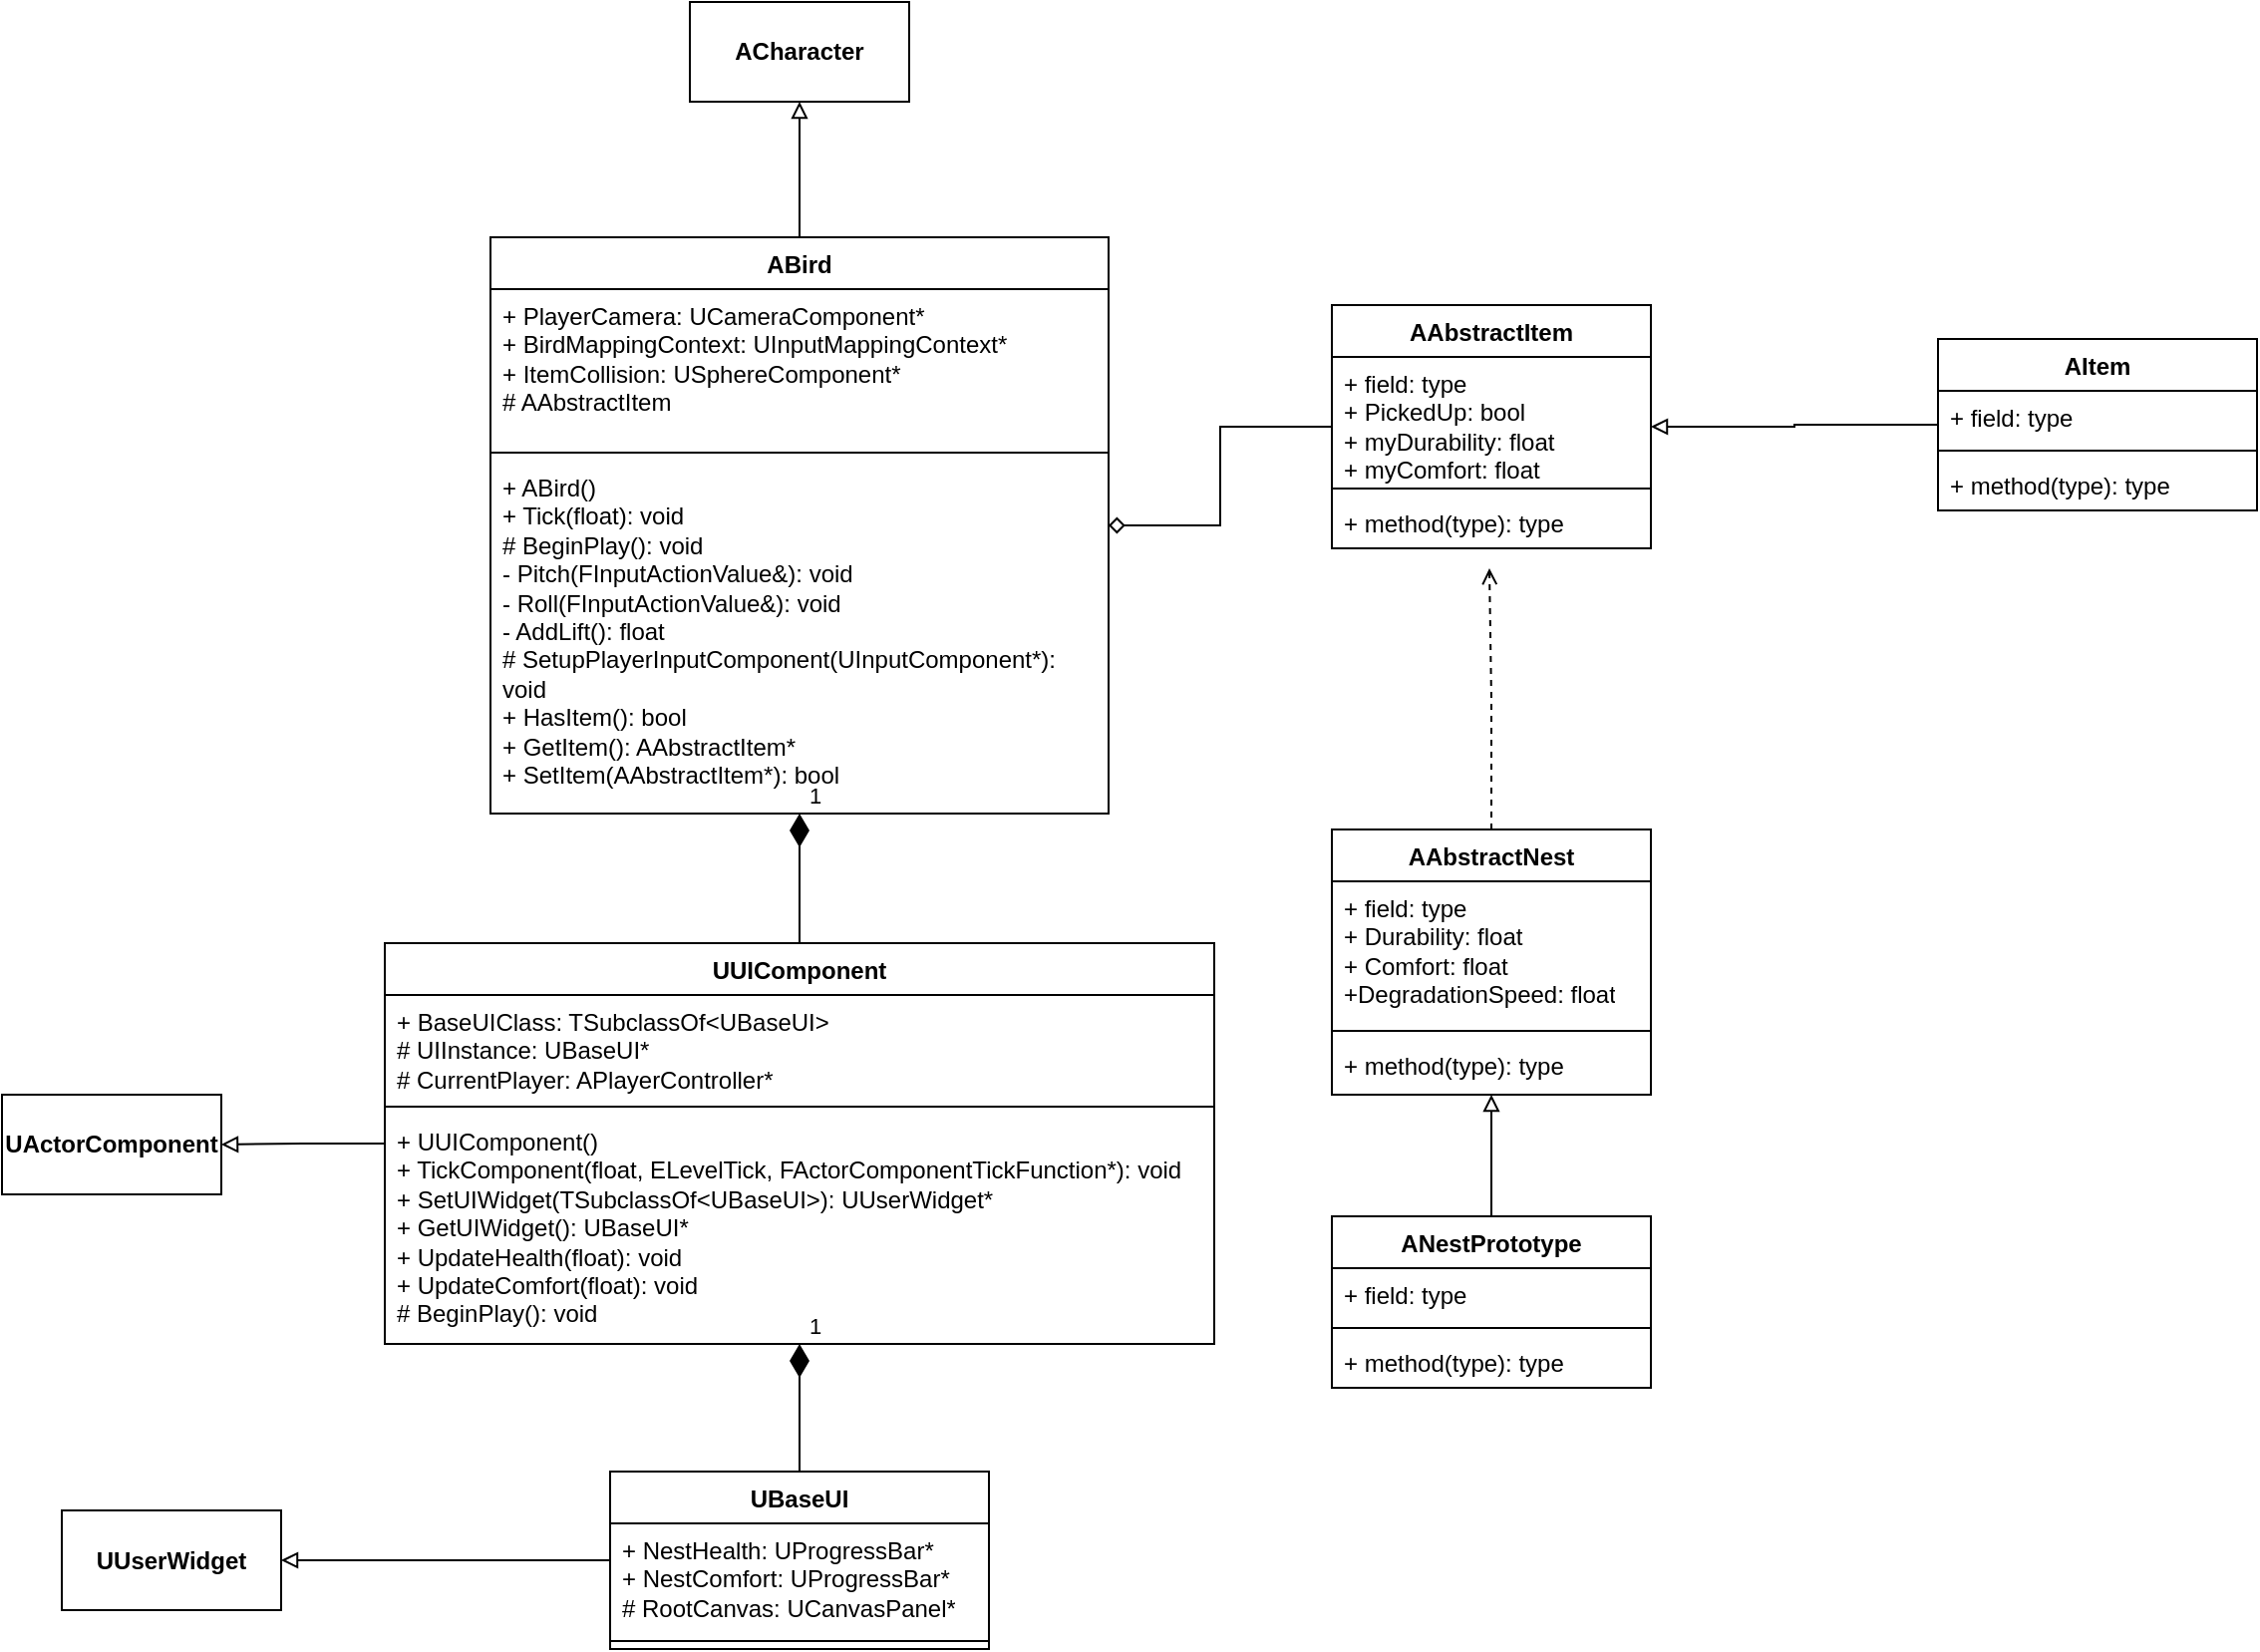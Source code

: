 <mxfile version="24.5.2" type="github">
  <diagram id="C5RBs43oDa-KdzZeNtuy" name="Page-1">
    <mxGraphModel dx="1050" dy="522" grid="0" gridSize="10" guides="1" tooltips="1" connect="1" arrows="1" fold="1" page="1" pageScale="1" pageWidth="827" pageHeight="1169" math="0" shadow="0">
      <root>
        <mxCell id="WIyWlLk6GJQsqaUBKTNV-0" />
        <mxCell id="WIyWlLk6GJQsqaUBKTNV-1" parent="WIyWlLk6GJQsqaUBKTNV-0" />
        <mxCell id="9s3J5k1NbUmUccbUoj_h-1" style="edgeStyle=orthogonalEdgeStyle;rounded=0;orthogonalLoop=1;jettySize=auto;html=1;endArrow=block;endFill=0;" parent="WIyWlLk6GJQsqaUBKTNV-1" source="GQL9yN1Y066BIaTeurnw-0" target="9s3J5k1NbUmUccbUoj_h-0" edge="1">
          <mxGeometry relative="1" as="geometry" />
        </mxCell>
        <mxCell id="9s3J5k1NbUmUccbUoj_h-10" style="edgeStyle=orthogonalEdgeStyle;rounded=0;orthogonalLoop=1;jettySize=auto;html=1;endArrow=none;endFill=0;startArrow=diamond;startFill=0;" parent="WIyWlLk6GJQsqaUBKTNV-1" source="GQL9yN1Y066BIaTeurnw-0" target="9s3J5k1NbUmUccbUoj_h-2" edge="1">
          <mxGeometry relative="1" as="geometry" />
        </mxCell>
        <mxCell id="GQL9yN1Y066BIaTeurnw-0" value="ABird" style="swimlane;fontStyle=1;align=center;verticalAlign=top;childLayout=stackLayout;horizontal=1;startSize=26;horizontalStack=0;resizeParent=1;resizeParentMax=0;resizeLast=0;collapsible=1;marginBottom=0;whiteSpace=wrap;html=1;" parent="WIyWlLk6GJQsqaUBKTNV-1" vertex="1">
          <mxGeometry x="284" y="154" width="310" height="289" as="geometry" />
        </mxCell>
        <mxCell id="GQL9yN1Y066BIaTeurnw-1" value="+ PlayerCamera:&amp;nbsp;UCameraComponent*&lt;div&gt;+ BirdMappingContext: UInputMappingContext*&lt;/div&gt;&lt;div&gt;+ ItemCollision:&amp;nbsp;USphereComponent*&lt;/div&gt;&lt;div&gt;# AAbstractItem&lt;/div&gt;" style="text;strokeColor=none;fillColor=none;align=left;verticalAlign=top;spacingLeft=4;spacingRight=4;overflow=hidden;rotatable=0;points=[[0,0.5],[1,0.5]];portConstraint=eastwest;whiteSpace=wrap;html=1;" parent="GQL9yN1Y066BIaTeurnw-0" vertex="1">
          <mxGeometry y="26" width="310" height="78" as="geometry" />
        </mxCell>
        <mxCell id="GQL9yN1Y066BIaTeurnw-2" value="" style="line;strokeWidth=1;fillColor=none;align=left;verticalAlign=middle;spacingTop=-1;spacingLeft=3;spacingRight=3;rotatable=0;labelPosition=right;points=[];portConstraint=eastwest;strokeColor=inherit;" parent="GQL9yN1Y066BIaTeurnw-0" vertex="1">
          <mxGeometry y="104" width="310" height="8" as="geometry" />
        </mxCell>
        <mxCell id="GQL9yN1Y066BIaTeurnw-3" value="&lt;div&gt;+ ABird()&lt;/div&gt;+ Tick(float): void&lt;div&gt;# BeginPlay(): void&lt;/div&gt;&lt;div&gt;- Pitch(FInputActionValue&amp;amp;): void&lt;/div&gt;&lt;div&gt;- Roll(FInputActionValue&amp;amp;): void&lt;/div&gt;&lt;div&gt;- AddLift(): float&lt;/div&gt;&lt;div&gt;# SetupPlayerInputComponent(UInputComponent*): void&lt;br&gt;&lt;/div&gt;&lt;div&gt;+ HasItem(): bool&lt;/div&gt;&lt;div&gt;+ GetItem(): AAbstractItem*&lt;/div&gt;&lt;div&gt;+ SetItem(AAbstractItem*): bool&lt;/div&gt;" style="text;strokeColor=none;fillColor=none;align=left;verticalAlign=top;spacingLeft=4;spacingRight=4;overflow=hidden;rotatable=0;points=[[0,0.5],[1,0.5]];portConstraint=eastwest;whiteSpace=wrap;html=1;" parent="GQL9yN1Y066BIaTeurnw-0" vertex="1">
          <mxGeometry y="112" width="310" height="177" as="geometry" />
        </mxCell>
        <mxCell id="9s3J5k1NbUmUccbUoj_h-0" value="&lt;b&gt;ACharacter&lt;/b&gt;" style="html=1;whiteSpace=wrap;" parent="WIyWlLk6GJQsqaUBKTNV-1" vertex="1">
          <mxGeometry x="384" y="36" width="110" height="50" as="geometry" />
        </mxCell>
        <mxCell id="9s3J5k1NbUmUccbUoj_h-2" value="AAbstractItem" style="swimlane;fontStyle=1;align=center;verticalAlign=top;childLayout=stackLayout;horizontal=1;startSize=26;horizontalStack=0;resizeParent=1;resizeParentMax=0;resizeLast=0;collapsible=1;marginBottom=0;whiteSpace=wrap;html=1;" parent="WIyWlLk6GJQsqaUBKTNV-1" vertex="1">
          <mxGeometry x="706" y="188" width="160" height="122" as="geometry" />
        </mxCell>
        <mxCell id="9s3J5k1NbUmUccbUoj_h-3" value="+ field: type&lt;div&gt;+ PickedUp: bool&lt;/div&gt;&lt;div&gt;&lt;div&gt;+ myDurability: float&lt;/div&gt;&lt;div&gt;+ myComfort: float&lt;/div&gt;&lt;/div&gt;" style="text;strokeColor=none;fillColor=none;align=left;verticalAlign=top;spacingLeft=4;spacingRight=4;overflow=hidden;rotatable=0;points=[[0,0.5],[1,0.5]];portConstraint=eastwest;whiteSpace=wrap;html=1;" parent="9s3J5k1NbUmUccbUoj_h-2" vertex="1">
          <mxGeometry y="26" width="160" height="62" as="geometry" />
        </mxCell>
        <mxCell id="9s3J5k1NbUmUccbUoj_h-4" value="" style="line;strokeWidth=1;fillColor=none;align=left;verticalAlign=middle;spacingTop=-1;spacingLeft=3;spacingRight=3;rotatable=0;labelPosition=right;points=[];portConstraint=eastwest;strokeColor=inherit;" parent="9s3J5k1NbUmUccbUoj_h-2" vertex="1">
          <mxGeometry y="88" width="160" height="8" as="geometry" />
        </mxCell>
        <mxCell id="9s3J5k1NbUmUccbUoj_h-5" value="+ method(type): type" style="text;strokeColor=none;fillColor=none;align=left;verticalAlign=top;spacingLeft=4;spacingRight=4;overflow=hidden;rotatable=0;points=[[0,0.5],[1,0.5]];portConstraint=eastwest;whiteSpace=wrap;html=1;" parent="9s3J5k1NbUmUccbUoj_h-2" vertex="1">
          <mxGeometry y="96" width="160" height="26" as="geometry" />
        </mxCell>
        <mxCell id="9s3J5k1NbUmUccbUoj_h-11" style="edgeStyle=orthogonalEdgeStyle;rounded=0;orthogonalLoop=1;jettySize=auto;html=1;endArrow=block;endFill=0;" parent="WIyWlLk6GJQsqaUBKTNV-1" source="9s3J5k1NbUmUccbUoj_h-6" target="9s3J5k1NbUmUccbUoj_h-2" edge="1">
          <mxGeometry relative="1" as="geometry" />
        </mxCell>
        <mxCell id="9s3J5k1NbUmUccbUoj_h-6" value="AItem" style="swimlane;fontStyle=1;align=center;verticalAlign=top;childLayout=stackLayout;horizontal=1;startSize=26;horizontalStack=0;resizeParent=1;resizeParentMax=0;resizeLast=0;collapsible=1;marginBottom=0;whiteSpace=wrap;html=1;" parent="WIyWlLk6GJQsqaUBKTNV-1" vertex="1">
          <mxGeometry x="1010" y="205" width="160" height="86" as="geometry" />
        </mxCell>
        <mxCell id="9s3J5k1NbUmUccbUoj_h-7" value="+ field: type" style="text;strokeColor=none;fillColor=none;align=left;verticalAlign=top;spacingLeft=4;spacingRight=4;overflow=hidden;rotatable=0;points=[[0,0.5],[1,0.5]];portConstraint=eastwest;whiteSpace=wrap;html=1;" parent="9s3J5k1NbUmUccbUoj_h-6" vertex="1">
          <mxGeometry y="26" width="160" height="26" as="geometry" />
        </mxCell>
        <mxCell id="9s3J5k1NbUmUccbUoj_h-8" value="" style="line;strokeWidth=1;fillColor=none;align=left;verticalAlign=middle;spacingTop=-1;spacingLeft=3;spacingRight=3;rotatable=0;labelPosition=right;points=[];portConstraint=eastwest;strokeColor=inherit;" parent="9s3J5k1NbUmUccbUoj_h-6" vertex="1">
          <mxGeometry y="52" width="160" height="8" as="geometry" />
        </mxCell>
        <mxCell id="9s3J5k1NbUmUccbUoj_h-9" value="+ method(type): type" style="text;strokeColor=none;fillColor=none;align=left;verticalAlign=top;spacingLeft=4;spacingRight=4;overflow=hidden;rotatable=0;points=[[0,0.5],[1,0.5]];portConstraint=eastwest;whiteSpace=wrap;html=1;" parent="9s3J5k1NbUmUccbUoj_h-6" vertex="1">
          <mxGeometry y="60" width="160" height="26" as="geometry" />
        </mxCell>
        <mxCell id="4bN22pUPCg0mNrgjc5mO-9" style="edgeStyle=orthogonalEdgeStyle;rounded=0;orthogonalLoop=1;jettySize=auto;html=1;endArrow=open;endFill=0;dashed=1;" parent="WIyWlLk6GJQsqaUBKTNV-1" source="4bN22pUPCg0mNrgjc5mO-0" edge="1">
          <mxGeometry relative="1" as="geometry">
            <mxPoint x="785" y="320" as="targetPoint" />
          </mxGeometry>
        </mxCell>
        <mxCell id="4bN22pUPCg0mNrgjc5mO-0" value="AAbstractNest" style="swimlane;fontStyle=1;align=center;verticalAlign=top;childLayout=stackLayout;horizontal=1;startSize=26;horizontalStack=0;resizeParent=1;resizeParentMax=0;resizeLast=0;collapsible=1;marginBottom=0;whiteSpace=wrap;html=1;" parent="WIyWlLk6GJQsqaUBKTNV-1" vertex="1">
          <mxGeometry x="706" y="451" width="160" height="133" as="geometry" />
        </mxCell>
        <mxCell id="4bN22pUPCg0mNrgjc5mO-1" value="+ field: type&lt;div&gt;+ Durability: float&lt;/div&gt;&lt;div&gt;+ Comfort: float&lt;/div&gt;&lt;div&gt;+DegradationSpeed: float&lt;/div&gt;" style="text;strokeColor=none;fillColor=none;align=left;verticalAlign=top;spacingLeft=4;spacingRight=4;overflow=hidden;rotatable=0;points=[[0,0.5],[1,0.5]];portConstraint=eastwest;whiteSpace=wrap;html=1;" parent="4bN22pUPCg0mNrgjc5mO-0" vertex="1">
          <mxGeometry y="26" width="160" height="71" as="geometry" />
        </mxCell>
        <mxCell id="4bN22pUPCg0mNrgjc5mO-2" value="" style="line;strokeWidth=1;fillColor=none;align=left;verticalAlign=middle;spacingTop=-1;spacingLeft=3;spacingRight=3;rotatable=0;labelPosition=right;points=[];portConstraint=eastwest;strokeColor=inherit;" parent="4bN22pUPCg0mNrgjc5mO-0" vertex="1">
          <mxGeometry y="97" width="160" height="8" as="geometry" />
        </mxCell>
        <mxCell id="4bN22pUPCg0mNrgjc5mO-3" value="+ method(type): type" style="text;strokeColor=none;fillColor=none;align=left;verticalAlign=top;spacingLeft=4;spacingRight=4;overflow=hidden;rotatable=0;points=[[0,0.5],[1,0.5]];portConstraint=eastwest;whiteSpace=wrap;html=1;" parent="4bN22pUPCg0mNrgjc5mO-0" vertex="1">
          <mxGeometry y="105" width="160" height="28" as="geometry" />
        </mxCell>
        <mxCell id="4bN22pUPCg0mNrgjc5mO-8" style="edgeStyle=orthogonalEdgeStyle;rounded=0;orthogonalLoop=1;jettySize=auto;html=1;endArrow=block;endFill=0;" parent="WIyWlLk6GJQsqaUBKTNV-1" source="4bN22pUPCg0mNrgjc5mO-4" target="4bN22pUPCg0mNrgjc5mO-0" edge="1">
          <mxGeometry relative="1" as="geometry" />
        </mxCell>
        <mxCell id="4bN22pUPCg0mNrgjc5mO-4" value="ANestPrototype" style="swimlane;fontStyle=1;align=center;verticalAlign=top;childLayout=stackLayout;horizontal=1;startSize=26;horizontalStack=0;resizeParent=1;resizeParentMax=0;resizeLast=0;collapsible=1;marginBottom=0;whiteSpace=wrap;html=1;" parent="WIyWlLk6GJQsqaUBKTNV-1" vertex="1">
          <mxGeometry x="706" y="645" width="160" height="86" as="geometry" />
        </mxCell>
        <mxCell id="4bN22pUPCg0mNrgjc5mO-5" value="+ field: type" style="text;strokeColor=none;fillColor=none;align=left;verticalAlign=top;spacingLeft=4;spacingRight=4;overflow=hidden;rotatable=0;points=[[0,0.5],[1,0.5]];portConstraint=eastwest;whiteSpace=wrap;html=1;" parent="4bN22pUPCg0mNrgjc5mO-4" vertex="1">
          <mxGeometry y="26" width="160" height="26" as="geometry" />
        </mxCell>
        <mxCell id="4bN22pUPCg0mNrgjc5mO-6" value="" style="line;strokeWidth=1;fillColor=none;align=left;verticalAlign=middle;spacingTop=-1;spacingLeft=3;spacingRight=3;rotatable=0;labelPosition=right;points=[];portConstraint=eastwest;strokeColor=inherit;" parent="4bN22pUPCg0mNrgjc5mO-4" vertex="1">
          <mxGeometry y="52" width="160" height="8" as="geometry" />
        </mxCell>
        <mxCell id="4bN22pUPCg0mNrgjc5mO-7" value="+ method(type): type" style="text;strokeColor=none;fillColor=none;align=left;verticalAlign=top;spacingLeft=4;spacingRight=4;overflow=hidden;rotatable=0;points=[[0,0.5],[1,0.5]];portConstraint=eastwest;whiteSpace=wrap;html=1;" parent="4bN22pUPCg0mNrgjc5mO-4" vertex="1">
          <mxGeometry y="60" width="160" height="26" as="geometry" />
        </mxCell>
        <mxCell id="mtMVlcWZxwTxFBiXq-Fm-0" value="UUIComponent" style="swimlane;fontStyle=1;align=center;verticalAlign=top;childLayout=stackLayout;horizontal=1;startSize=26;horizontalStack=0;resizeParent=1;resizeParentMax=0;resizeLast=0;collapsible=1;marginBottom=0;whiteSpace=wrap;html=1;" parent="WIyWlLk6GJQsqaUBKTNV-1" vertex="1">
          <mxGeometry x="231" y="508" width="416" height="201" as="geometry" />
        </mxCell>
        <mxCell id="mtMVlcWZxwTxFBiXq-Fm-1" value="+ BaseUIClass: TSubclassOf&amp;lt;UBaseUI&amp;gt;&lt;br&gt;&lt;div&gt;# UIInstance: UBaseUI*&lt;br&gt;&lt;/div&gt;&lt;div&gt;# CurrentPlayer: APlayerController*&lt;br&gt;&lt;/div&gt;" style="text;strokeColor=none;fillColor=none;align=left;verticalAlign=top;spacingLeft=4;spacingRight=4;overflow=hidden;rotatable=0;points=[[0,0.5],[1,0.5]];portConstraint=eastwest;whiteSpace=wrap;html=1;" parent="mtMVlcWZxwTxFBiXq-Fm-0" vertex="1">
          <mxGeometry y="26" width="416" height="52" as="geometry" />
        </mxCell>
        <mxCell id="mtMVlcWZxwTxFBiXq-Fm-2" value="" style="line;strokeWidth=1;fillColor=none;align=left;verticalAlign=middle;spacingTop=-1;spacingLeft=3;spacingRight=3;rotatable=0;labelPosition=right;points=[];portConstraint=eastwest;strokeColor=inherit;" parent="mtMVlcWZxwTxFBiXq-Fm-0" vertex="1">
          <mxGeometry y="78" width="416" height="8" as="geometry" />
        </mxCell>
        <mxCell id="mtMVlcWZxwTxFBiXq-Fm-3" value="&lt;div&gt;+ UUIComponent()&lt;/div&gt;&lt;div&gt;+ TickComponent(float, ELevelTick, FActorComponentTickFunction*): void&lt;/div&gt;&lt;div&gt;+ SetUIWidget(TSubclassOf&amp;lt;UBaseUI&amp;gt;): UUserWidget*&lt;/div&gt;&lt;div&gt;+ GetUIWidget(): UBaseUI*&lt;/div&gt;&lt;div&gt;+ UpdateHealth(float): void&lt;/div&gt;&lt;div&gt;+ UpdateComfort(float): void&lt;/div&gt;&lt;div&gt;# BeginPlay(): void&lt;br&gt;&lt;/div&gt;" style="text;strokeColor=none;fillColor=none;align=left;verticalAlign=top;spacingLeft=4;spacingRight=4;overflow=hidden;rotatable=0;points=[[0,0.5],[1,0.5]];portConstraint=eastwest;whiteSpace=wrap;html=1;" parent="mtMVlcWZxwTxFBiXq-Fm-0" vertex="1">
          <mxGeometry y="86" width="416" height="115" as="geometry" />
        </mxCell>
        <mxCell id="mtMVlcWZxwTxFBiXq-Fm-4" value="&lt;b&gt;UActorComponent&lt;/b&gt;" style="html=1;whiteSpace=wrap;" parent="WIyWlLk6GJQsqaUBKTNV-1" vertex="1">
          <mxGeometry x="39" y="584" width="110" height="50" as="geometry" />
        </mxCell>
        <mxCell id="mtMVlcWZxwTxFBiXq-Fm-5" style="edgeStyle=orthogonalEdgeStyle;rounded=0;orthogonalLoop=1;jettySize=auto;html=1;endArrow=block;endFill=0;" parent="WIyWlLk6GJQsqaUBKTNV-1" source="mtMVlcWZxwTxFBiXq-Fm-0" target="mtMVlcWZxwTxFBiXq-Fm-4" edge="1">
          <mxGeometry relative="1" as="geometry">
            <mxPoint x="187" y="725" as="sourcePoint" />
            <mxPoint x="187" y="657" as="targetPoint" />
          </mxGeometry>
        </mxCell>
        <mxCell id="mtMVlcWZxwTxFBiXq-Fm-6" value="UBaseUI" style="swimlane;fontStyle=1;align=center;verticalAlign=top;childLayout=stackLayout;horizontal=1;startSize=26;horizontalStack=0;resizeParent=1;resizeParentMax=0;resizeLast=0;collapsible=1;marginBottom=0;whiteSpace=wrap;html=1;" parent="WIyWlLk6GJQsqaUBKTNV-1" vertex="1">
          <mxGeometry x="344" y="773" width="190" height="89" as="geometry" />
        </mxCell>
        <mxCell id="mtMVlcWZxwTxFBiXq-Fm-7" value="&lt;div&gt;+ NestHealth: UProgressBar*&lt;/div&gt;&lt;div&gt;+ NestComfort: UProgressBar*&lt;/div&gt;&lt;div&gt;# RootCanvas: UCanvasPanel*&lt;br&gt;&lt;/div&gt;" style="text;strokeColor=none;fillColor=none;align=left;verticalAlign=top;spacingLeft=4;spacingRight=4;overflow=hidden;rotatable=0;points=[[0,0.5],[1,0.5]];portConstraint=eastwest;whiteSpace=wrap;html=1;" parent="mtMVlcWZxwTxFBiXq-Fm-6" vertex="1">
          <mxGeometry y="26" width="190" height="55" as="geometry" />
        </mxCell>
        <mxCell id="mtMVlcWZxwTxFBiXq-Fm-8" value="" style="line;strokeWidth=1;fillColor=none;align=left;verticalAlign=middle;spacingTop=-1;spacingLeft=3;spacingRight=3;rotatable=0;labelPosition=right;points=[];portConstraint=eastwest;strokeColor=inherit;" parent="mtMVlcWZxwTxFBiXq-Fm-6" vertex="1">
          <mxGeometry y="81" width="190" height="8" as="geometry" />
        </mxCell>
        <mxCell id="mtMVlcWZxwTxFBiXq-Fm-10" value="&lt;b&gt;UUserWidget&lt;/b&gt;" style="html=1;whiteSpace=wrap;" parent="WIyWlLk6GJQsqaUBKTNV-1" vertex="1">
          <mxGeometry x="69" y="792.5" width="110" height="50" as="geometry" />
        </mxCell>
        <mxCell id="mtMVlcWZxwTxFBiXq-Fm-11" style="edgeStyle=orthogonalEdgeStyle;rounded=0;orthogonalLoop=1;jettySize=auto;html=1;endArrow=block;endFill=0;" parent="WIyWlLk6GJQsqaUBKTNV-1" source="mtMVlcWZxwTxFBiXq-Fm-6" target="mtMVlcWZxwTxFBiXq-Fm-10" edge="1">
          <mxGeometry relative="1" as="geometry">
            <mxPoint x="285" y="811" as="sourcePoint" />
            <mxPoint x="203" y="811" as="targetPoint" />
          </mxGeometry>
        </mxCell>
        <mxCell id="mtMVlcWZxwTxFBiXq-Fm-12" value="1" style="endArrow=none;html=1;endSize=12;startArrow=diamondThin;startSize=14;startFill=1;edgeStyle=orthogonalEdgeStyle;align=left;verticalAlign=bottom;rounded=0;endFill=0;" parent="WIyWlLk6GJQsqaUBKTNV-1" source="mtMVlcWZxwTxFBiXq-Fm-0" target="mtMVlcWZxwTxFBiXq-Fm-6" edge="1">
          <mxGeometry x="-1" y="3" relative="1" as="geometry">
            <mxPoint x="263" y="746" as="sourcePoint" />
            <mxPoint x="423" y="746" as="targetPoint" />
            <mxPoint as="offset" />
          </mxGeometry>
        </mxCell>
        <mxCell id="mtMVlcWZxwTxFBiXq-Fm-13" value="1" style="endArrow=none;html=1;endSize=12;startArrow=diamondThin;startSize=14;startFill=1;edgeStyle=orthogonalEdgeStyle;align=left;verticalAlign=bottom;rounded=0;endFill=0;" parent="WIyWlLk6GJQsqaUBKTNV-1" source="GQL9yN1Y066BIaTeurnw-0" target="mtMVlcWZxwTxFBiXq-Fm-0" edge="1">
          <mxGeometry x="-1" y="3" relative="1" as="geometry">
            <mxPoint x="454" y="438" as="sourcePoint" />
            <mxPoint x="454" y="502" as="targetPoint" />
            <mxPoint as="offset" />
          </mxGeometry>
        </mxCell>
      </root>
    </mxGraphModel>
  </diagram>
</mxfile>
